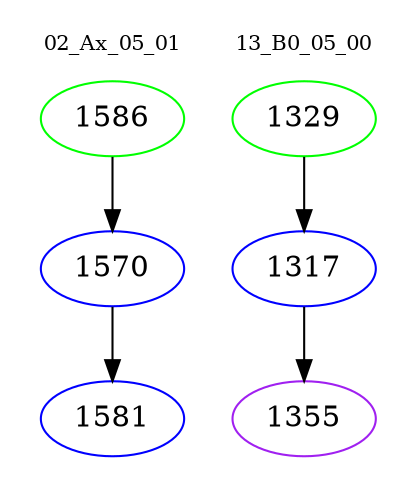 digraph{
subgraph cluster_0 {
color = white
label = "02_Ax_05_01";
fontsize=10;
T0_1586 [label="1586", color="green"]
T0_1586 -> T0_1570 [color="black"]
T0_1570 [label="1570", color="blue"]
T0_1570 -> T0_1581 [color="black"]
T0_1581 [label="1581", color="blue"]
}
subgraph cluster_1 {
color = white
label = "13_B0_05_00";
fontsize=10;
T1_1329 [label="1329", color="green"]
T1_1329 -> T1_1317 [color="black"]
T1_1317 [label="1317", color="blue"]
T1_1317 -> T1_1355 [color="black"]
T1_1355 [label="1355", color="purple"]
}
}
